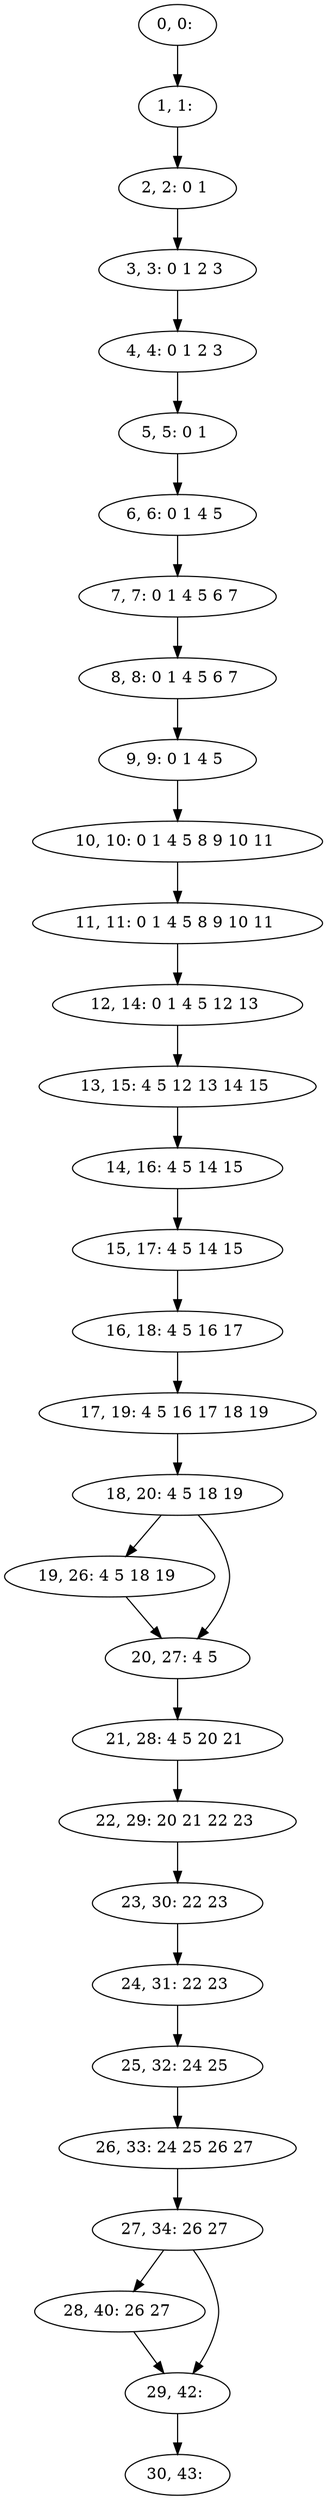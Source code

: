 digraph G {
0[label="0, 0: "];
1[label="1, 1: "];
2[label="2, 2: 0 1 "];
3[label="3, 3: 0 1 2 3 "];
4[label="4, 4: 0 1 2 3 "];
5[label="5, 5: 0 1 "];
6[label="6, 6: 0 1 4 5 "];
7[label="7, 7: 0 1 4 5 6 7 "];
8[label="8, 8: 0 1 4 5 6 7 "];
9[label="9, 9: 0 1 4 5 "];
10[label="10, 10: 0 1 4 5 8 9 10 11 "];
11[label="11, 11: 0 1 4 5 8 9 10 11 "];
12[label="12, 14: 0 1 4 5 12 13 "];
13[label="13, 15: 4 5 12 13 14 15 "];
14[label="14, 16: 4 5 14 15 "];
15[label="15, 17: 4 5 14 15 "];
16[label="16, 18: 4 5 16 17 "];
17[label="17, 19: 4 5 16 17 18 19 "];
18[label="18, 20: 4 5 18 19 "];
19[label="19, 26: 4 5 18 19 "];
20[label="20, 27: 4 5 "];
21[label="21, 28: 4 5 20 21 "];
22[label="22, 29: 20 21 22 23 "];
23[label="23, 30: 22 23 "];
24[label="24, 31: 22 23 "];
25[label="25, 32: 24 25 "];
26[label="26, 33: 24 25 26 27 "];
27[label="27, 34: 26 27 "];
28[label="28, 40: 26 27 "];
29[label="29, 42: "];
30[label="30, 43: "];
0->1 ;
1->2 ;
2->3 ;
3->4 ;
4->5 ;
5->6 ;
6->7 ;
7->8 ;
8->9 ;
9->10 ;
10->11 ;
11->12 ;
12->13 ;
13->14 ;
14->15 ;
15->16 ;
16->17 ;
17->18 ;
18->19 ;
18->20 ;
19->20 ;
20->21 ;
21->22 ;
22->23 ;
23->24 ;
24->25 ;
25->26 ;
26->27 ;
27->28 ;
27->29 ;
28->29 ;
29->30 ;
}
